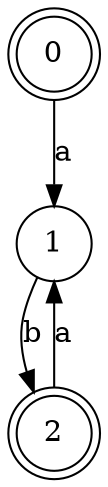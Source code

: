 digraph G {
node_1 [shape=circle,label="1"];
	node_1 -> node_2 [label="b"];
node_0 [shape=doublecircle,label="0"];
	node_0 -> node_1 [label="a"];
node_2 [shape=doublecircle,label="2"];
	node_2 -> node_1 [label="a"];
}
